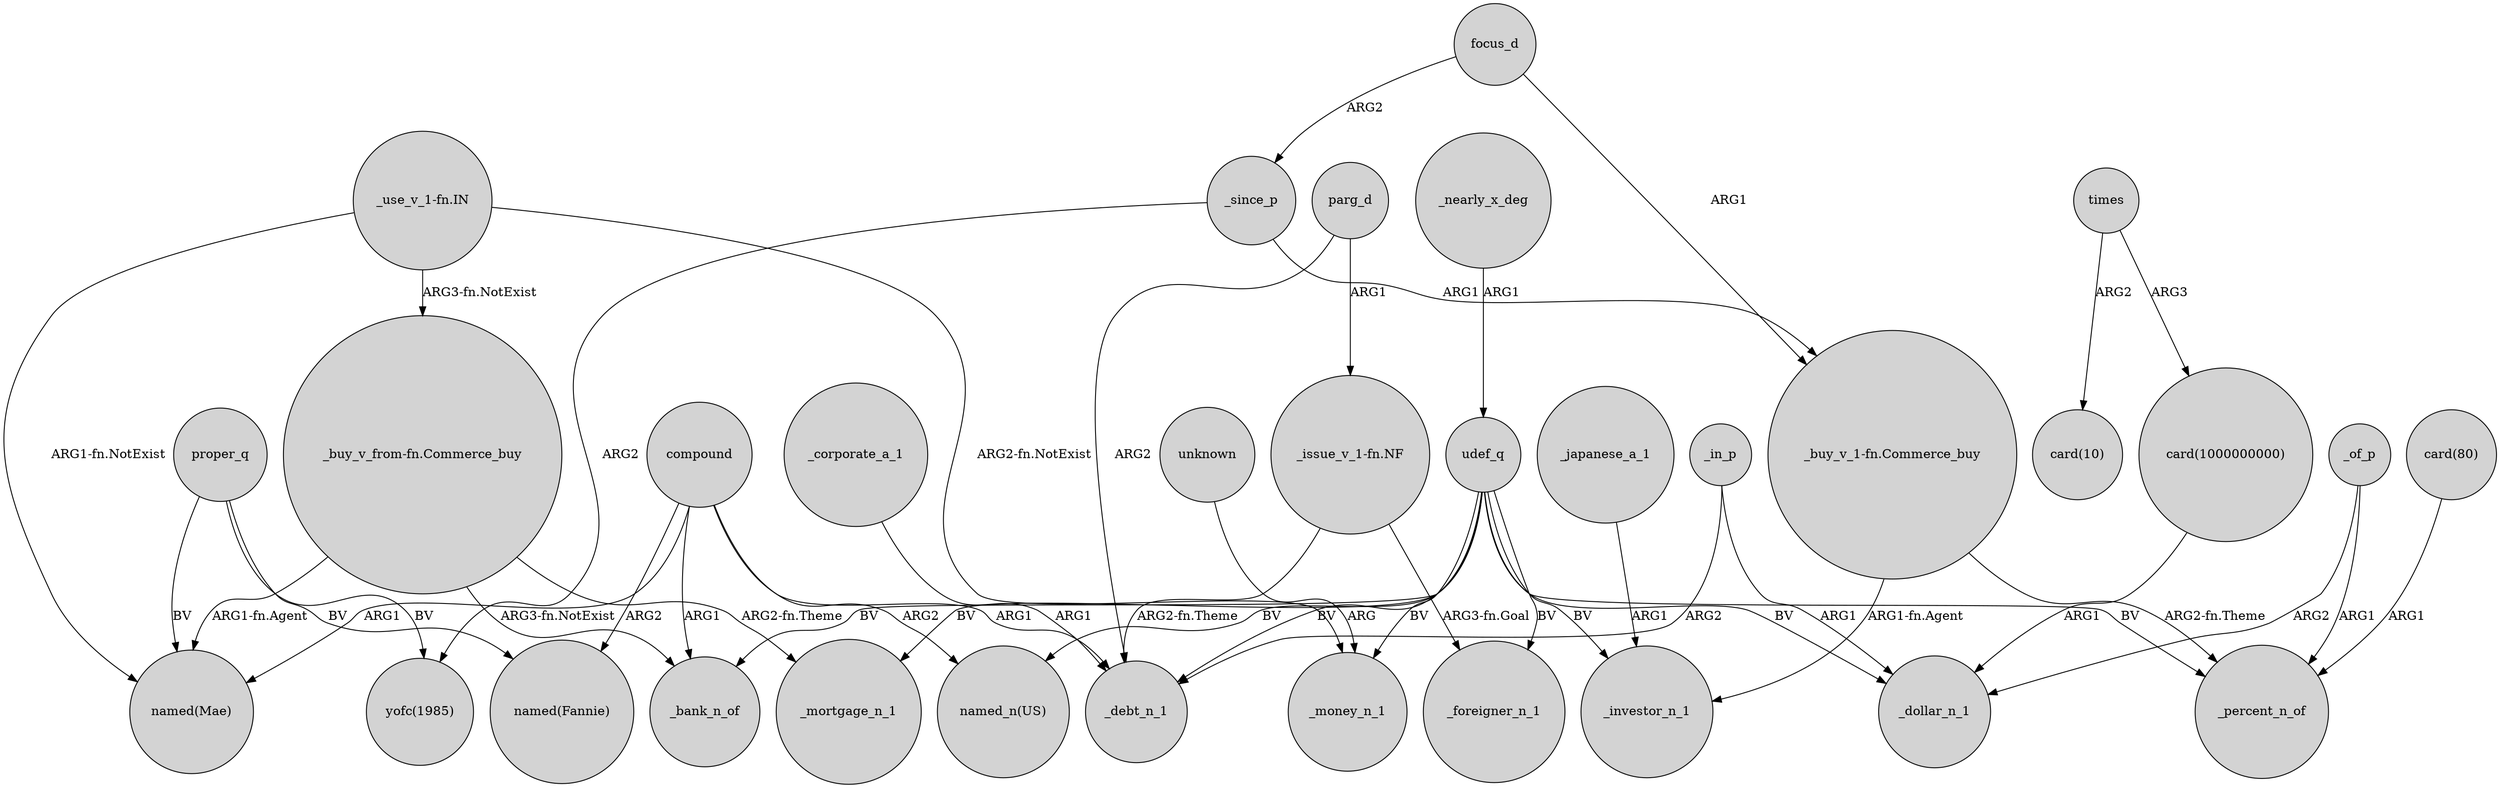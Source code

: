 digraph {
	node [shape=circle style=filled]
	"_buy_v_from-fn.Commerce_buy" -> "named(Mae)" [label="ARG1-fn.Agent"]
	focus_d -> _since_p [label=ARG2]
	udef_q -> _money_n_1 [label=BV]
	_corporate_a_1 -> _debt_n_1 [label=ARG1]
	compound -> _debt_n_1 [label=ARG1]
	"_buy_v_from-fn.Commerce_buy" -> _bank_n_of [label="ARG3-fn.NotExist"]
	udef_q -> "named_n(US)" [label=BV]
	udef_q -> _mortgage_n_1 [label=BV]
	_japanese_a_1 -> _investor_n_1 [label=ARG1]
	udef_q -> _investor_n_1 [label=BV]
	compound -> "named(Mae)" [label=ARG1]
	udef_q -> _debt_n_1 [label=BV]
	proper_q -> "named(Mae)" [label=BV]
	compound -> _bank_n_of [label=ARG1]
	focus_d -> "_buy_v_1-fn.Commerce_buy" [label=ARG1]
	compound -> "named(Fannie)" [label=ARG2]
	_since_p -> "_buy_v_1-fn.Commerce_buy" [label=ARG1]
	"_issue_v_1-fn.NF" -> _debt_n_1 [label="ARG2-fn.Theme"]
	compound -> "named_n(US)" [label=ARG2]
	"_use_v_1-fn.IN" -> _money_n_1 [label="ARG2-fn.NotExist"]
	times -> "card(1000000000)" [label=ARG3]
	_of_p -> _percent_n_of [label=ARG1]
	parg_d -> "_issue_v_1-fn.NF" [label=ARG1]
	parg_d -> _debt_n_1 [label=ARG2]
	"_buy_v_1-fn.Commerce_buy" -> _investor_n_1 [label="ARG1-fn.Agent"]
	"_use_v_1-fn.IN" -> "named(Mae)" [label="ARG1-fn.NotExist"]
	_since_p -> "yofc(1985)" [label=ARG2]
	"_buy_v_1-fn.Commerce_buy" -> _percent_n_of [label="ARG2-fn.Theme"]
	times -> "card(10)" [label=ARG2]
	udef_q -> _foreigner_n_1 [label=BV]
	_nearly_x_deg -> udef_q [label=ARG1]
	"card(80)" -> _percent_n_of [label=ARG1]
	"_buy_v_from-fn.Commerce_buy" -> _mortgage_n_1 [label="ARG2-fn.Theme"]
	proper_q -> "yofc(1985)" [label=BV]
	unknown -> _money_n_1 [label=ARG]
	_in_p -> _dollar_n_1 [label=ARG1]
	udef_q -> _bank_n_of [label=BV]
	_of_p -> _dollar_n_1 [label=ARG2]
	udef_q -> _percent_n_of [label=BV]
	"_use_v_1-fn.IN" -> "_buy_v_from-fn.Commerce_buy" [label="ARG3-fn.NotExist"]
	"_issue_v_1-fn.NF" -> _foreigner_n_1 [label="ARG3-fn.Goal"]
	"card(1000000000)" -> _dollar_n_1 [label=ARG1]
	_in_p -> _debt_n_1 [label=ARG2]
	udef_q -> _dollar_n_1 [label=BV]
	proper_q -> "named(Fannie)" [label=BV]
}
